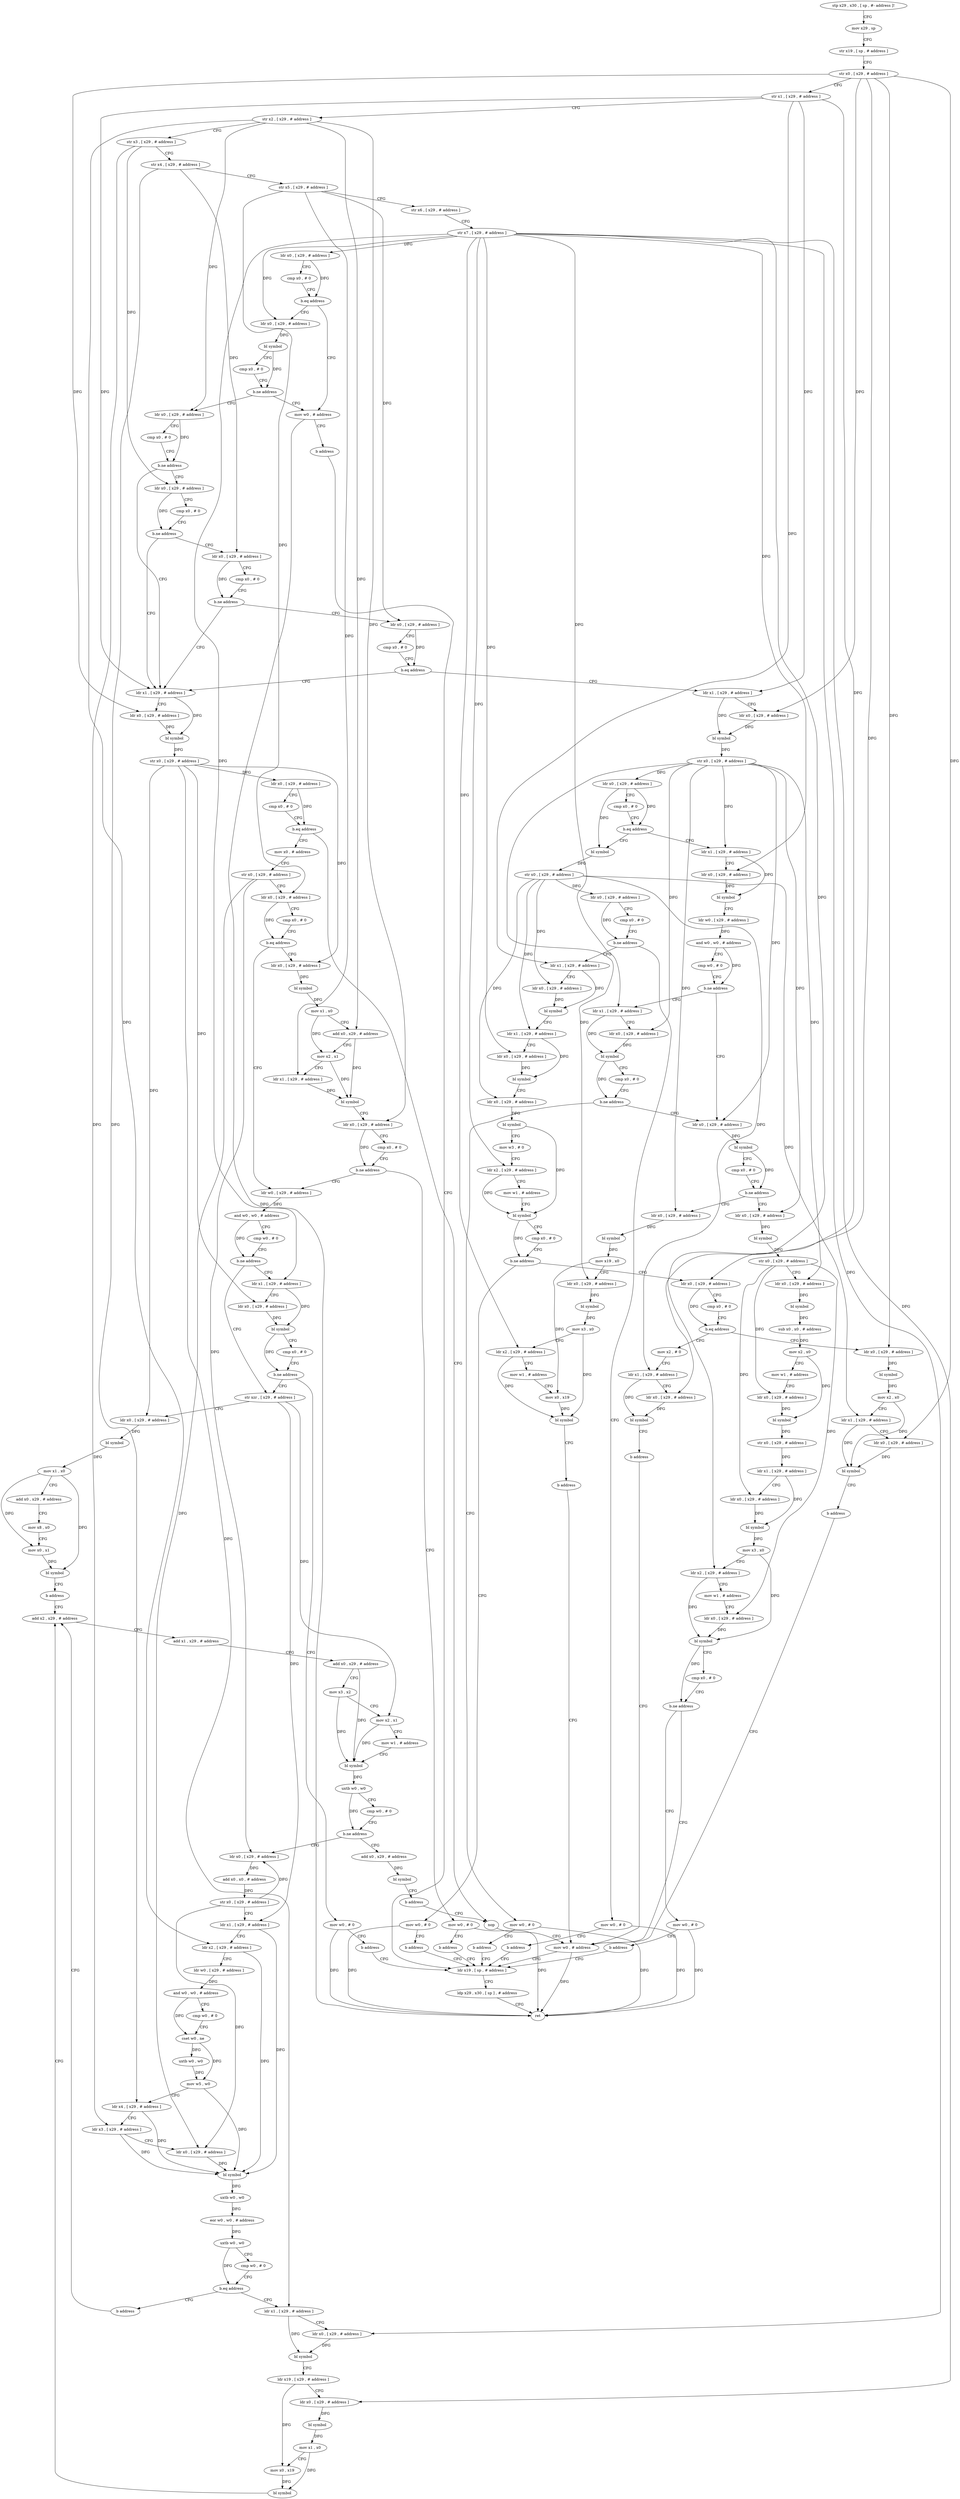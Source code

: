 digraph "func" {
"111676" [label = "stp x29 , x30 , [ sp , #- address ]!" ]
"111680" [label = "mov x29 , sp" ]
"111684" [label = "str x19 , [ sp , # address ]" ]
"111688" [label = "str x0 , [ x29 , # address ]" ]
"111692" [label = "str x1 , [ x29 , # address ]" ]
"111696" [label = "str x2 , [ x29 , # address ]" ]
"111700" [label = "str x3 , [ x29 , # address ]" ]
"111704" [label = "str x4 , [ x29 , # address ]" ]
"111708" [label = "str x5 , [ x29 , # address ]" ]
"111712" [label = "str x6 , [ x29 , # address ]" ]
"111716" [label = "str x7 , [ x29 , # address ]" ]
"111720" [label = "ldr x0 , [ x29 , # address ]" ]
"111724" [label = "cmp x0 , # 0" ]
"111728" [label = "b.eq address" ]
"111748" [label = "mov w0 , # address" ]
"111732" [label = "ldr x0 , [ x29 , # address ]" ]
"111752" [label = "b address" ]
"112548" [label = "ldr x19 , [ sp , # address ]" ]
"111736" [label = "bl symbol" ]
"111740" [label = "cmp x0 , # 0" ]
"111744" [label = "b.ne address" ]
"111756" [label = "ldr x0 , [ x29 , # address ]" ]
"112552" [label = "ldp x29 , x30 , [ sp ] , # address" ]
"112556" [label = "ret" ]
"111760" [label = "cmp x0 , # 0" ]
"111764" [label = "b.ne address" ]
"111804" [label = "ldr x1 , [ x29 , # address ]" ]
"111768" [label = "ldr x0 , [ x29 , # address ]" ]
"111808" [label = "ldr x0 , [ x29 , # address ]" ]
"111812" [label = "bl symbol" ]
"111816" [label = "str x0 , [ x29 , # address ]" ]
"111820" [label = "ldr x0 , [ x29 , # address ]" ]
"111824" [label = "cmp x0 , # 0" ]
"111828" [label = "b.eq address" ]
"112540" [label = "nop" ]
"111832" [label = "mov x0 , # address" ]
"111772" [label = "cmp x0 , # 0" ]
"111776" [label = "b.ne address" ]
"111780" [label = "ldr x0 , [ x29 , # address ]" ]
"112544" [label = "mov w0 , # address" ]
"111836" [label = "str x0 , [ x29 , # address ]" ]
"111840" [label = "ldr x0 , [ x29 , # address ]" ]
"111844" [label = "cmp x0 , # 0" ]
"111848" [label = "b.eq address" ]
"111900" [label = "ldr w0 , [ x29 , # address ]" ]
"111852" [label = "ldr x0 , [ x29 , # address ]" ]
"111784" [label = "cmp x0 , # 0" ]
"111788" [label = "b.ne address" ]
"111792" [label = "ldr x0 , [ x29 , # address ]" ]
"111904" [label = "and w0 , w0 , # address" ]
"111908" [label = "cmp w0 , # 0" ]
"111912" [label = "b.ne address" ]
"111944" [label = "str xzr , [ x29 , # address ]" ]
"111916" [label = "ldr x1 , [ x29 , # address ]" ]
"111856" [label = "bl symbol" ]
"111860" [label = "mov x1 , x0" ]
"111864" [label = "add x0 , x29 , # address" ]
"111868" [label = "mov x2 , x1" ]
"111872" [label = "ldr x1 , [ x29 , # address ]" ]
"111876" [label = "bl symbol" ]
"111880" [label = "ldr x0 , [ x29 , # address ]" ]
"111884" [label = "cmp x0 , # 0" ]
"111888" [label = "b.ne address" ]
"111892" [label = "mov w0 , # 0" ]
"111796" [label = "cmp x0 , # 0" ]
"111800" [label = "b.eq address" ]
"112152" [label = "ldr x1 , [ x29 , # address ]" ]
"111948" [label = "ldr x0 , [ x29 , # address ]" ]
"111952" [label = "bl symbol" ]
"111956" [label = "mov x1 , x0" ]
"111960" [label = "add x0 , x29 , # address" ]
"111964" [label = "mov x8 , x0" ]
"111968" [label = "mov x0 , x1" ]
"111972" [label = "bl symbol" ]
"111976" [label = "b address" ]
"112100" [label = "add x2 , x29 , # address" ]
"111920" [label = "ldr x0 , [ x29 , # address ]" ]
"111924" [label = "bl symbol" ]
"111928" [label = "cmp x0 , # 0" ]
"111932" [label = "b.ne address" ]
"111936" [label = "mov w0 , # 0" ]
"111896" [label = "b address" ]
"112156" [label = "ldr x0 , [ x29 , # address ]" ]
"112160" [label = "bl symbol" ]
"112164" [label = "str x0 , [ x29 , # address ]" ]
"112168" [label = "ldr x0 , [ x29 , # address ]" ]
"112172" [label = "cmp x0 , # 0" ]
"112176" [label = "b.eq address" ]
"112388" [label = "bl symbol" ]
"112180" [label = "ldr x1 , [ x29 , # address ]" ]
"112104" [label = "add x1 , x29 , # address" ]
"112108" [label = "add x0 , x29 , # address" ]
"112112" [label = "mov x3 , x2" ]
"112116" [label = "mov x2 , x1" ]
"112120" [label = "mov w1 , # address" ]
"112124" [label = "bl symbol" ]
"112128" [label = "uxtb w0 , w0" ]
"112132" [label = "cmp w0 , # 0" ]
"112136" [label = "b.ne address" ]
"111980" [label = "ldr x0 , [ x29 , # address ]" ]
"112140" [label = "add x0 , x29 , # address" ]
"111940" [label = "b address" ]
"112392" [label = "str x0 , [ x29 , # address ]" ]
"112396" [label = "ldr x0 , [ x29 , # address ]" ]
"112400" [label = "cmp x0 , # 0" ]
"112404" [label = "b.ne address" ]
"112416" [label = "ldr x1 , [ x29 , # address ]" ]
"112408" [label = "mov w0 , # 0" ]
"112184" [label = "ldr x0 , [ x29 , # address ]" ]
"112188" [label = "bl symbol" ]
"112192" [label = "ldr w0 , [ x29 , # address ]" ]
"112196" [label = "and w0 , w0 , # address" ]
"112200" [label = "cmp w0 , # 0" ]
"112204" [label = "b.ne address" ]
"112236" [label = "ldr x0 , [ x29 , # address ]" ]
"112208" [label = "ldr x1 , [ x29 , # address ]" ]
"111984" [label = "add x0 , x0 , # address" ]
"111988" [label = "str x0 , [ x29 , # address ]" ]
"111992" [label = "ldr x1 , [ x29 , # address ]" ]
"111996" [label = "ldr x2 , [ x29 , # address ]" ]
"112000" [label = "ldr w0 , [ x29 , # address ]" ]
"112004" [label = "and w0 , w0 , # address" ]
"112008" [label = "cmp w0 , # 0" ]
"112012" [label = "cset w0 , ne" ]
"112016" [label = "uxtb w0 , w0" ]
"112020" [label = "mov w5 , w0" ]
"112024" [label = "ldr x4 , [ x29 , # address ]" ]
"112028" [label = "ldr x3 , [ x29 , # address ]" ]
"112032" [label = "ldr x0 , [ x29 , # address ]" ]
"112036" [label = "bl symbol" ]
"112040" [label = "uxtb w0 , w0" ]
"112044" [label = "eor w0 , w0 , # address" ]
"112048" [label = "uxtb w0 , w0" ]
"112052" [label = "cmp w0 , # 0" ]
"112056" [label = "b.eq address" ]
"112064" [label = "ldr x1 , [ x29 , # address ]" ]
"112060" [label = "b address" ]
"112144" [label = "bl symbol" ]
"112148" [label = "b address" ]
"112420" [label = "ldr x0 , [ x29 , # address ]" ]
"112424" [label = "bl symbol" ]
"112428" [label = "ldr x1 , [ x29 , # address ]" ]
"112432" [label = "ldr x0 , [ x29 , # address ]" ]
"112436" [label = "bl symbol" ]
"112440" [label = "ldr x0 , [ x29 , # address ]" ]
"112444" [label = "bl symbol" ]
"112448" [label = "mov w3 , # 0" ]
"112452" [label = "ldr x2 , [ x29 , # address ]" ]
"112456" [label = "mov w1 , # address" ]
"112460" [label = "bl symbol" ]
"112464" [label = "cmp x0 , # 0" ]
"112468" [label = "b.ne address" ]
"112480" [label = "ldr x0 , [ x29 , # address ]" ]
"112472" [label = "mov w0 , # 0" ]
"112412" [label = "b address" ]
"112240" [label = "bl symbol" ]
"112244" [label = "cmp x0 , # 0" ]
"112248" [label = "b.ne address" ]
"112296" [label = "ldr x0 , [ x29 , # address ]" ]
"112252" [label = "ldr x0 , [ x29 , # address ]" ]
"112212" [label = "ldr x0 , [ x29 , # address ]" ]
"112216" [label = "bl symbol" ]
"112220" [label = "cmp x0 , # 0" ]
"112224" [label = "b.ne address" ]
"112228" [label = "mov w0 , # 0" ]
"112068" [label = "ldr x0 , [ x29 , # address ]" ]
"112072" [label = "bl symbol" ]
"112076" [label = "ldr x19 , [ x29 , # address ]" ]
"112080" [label = "ldr x0 , [ x29 , # address ]" ]
"112084" [label = "bl symbol" ]
"112088" [label = "mov x1 , x0" ]
"112092" [label = "mov x0 , x19" ]
"112096" [label = "bl symbol" ]
"112484" [label = "cmp x0 , # 0" ]
"112488" [label = "b.eq address" ]
"112520" [label = "mov x2 , # 0" ]
"112492" [label = "ldr x0 , [ x29 , # address ]" ]
"112476" [label = "b address" ]
"112300" [label = "bl symbol" ]
"112304" [label = "str x0 , [ x29 , # address ]" ]
"112308" [label = "ldr x0 , [ x29 , # address ]" ]
"112312" [label = "bl symbol" ]
"112316" [label = "sub x0 , x0 , # address" ]
"112320" [label = "mov x2 , x0" ]
"112324" [label = "mov w1 , # address" ]
"112328" [label = "ldr x0 , [ x29 , # address ]" ]
"112332" [label = "bl symbol" ]
"112336" [label = "str x0 , [ x29 , # address ]" ]
"112340" [label = "ldr x1 , [ x29 , # address ]" ]
"112344" [label = "ldr x0 , [ x29 , # address ]" ]
"112348" [label = "bl symbol" ]
"112352" [label = "mov x3 , x0" ]
"112356" [label = "ldr x2 , [ x29 , # address ]" ]
"112360" [label = "mov w1 , # address" ]
"112364" [label = "ldr x0 , [ x29 , # address ]" ]
"112368" [label = "bl symbol" ]
"112372" [label = "cmp x0 , # 0" ]
"112376" [label = "b.ne address" ]
"112380" [label = "mov w0 , # 0" ]
"112256" [label = "bl symbol" ]
"112260" [label = "mov x19 , x0" ]
"112264" [label = "ldr x0 , [ x29 , # address ]" ]
"112268" [label = "bl symbol" ]
"112272" [label = "mov x3 , x0" ]
"112276" [label = "ldr x2 , [ x29 , # address ]" ]
"112280" [label = "mov w1 , # address" ]
"112284" [label = "mov x0 , x19" ]
"112288" [label = "bl symbol" ]
"112292" [label = "b address" ]
"112232" [label = "b address" ]
"112524" [label = "ldr x1 , [ x29 , # address ]" ]
"112528" [label = "ldr x0 , [ x29 , # address ]" ]
"112532" [label = "bl symbol" ]
"112536" [label = "b address" ]
"112496" [label = "bl symbol" ]
"112500" [label = "mov x2 , x0" ]
"112504" [label = "ldr x1 , [ x29 , # address ]" ]
"112508" [label = "ldr x0 , [ x29 , # address ]" ]
"112512" [label = "bl symbol" ]
"112516" [label = "b address" ]
"112384" [label = "b address" ]
"111676" -> "111680" [ label = "CFG" ]
"111680" -> "111684" [ label = "CFG" ]
"111684" -> "111688" [ label = "CFG" ]
"111688" -> "111692" [ label = "CFG" ]
"111688" -> "111808" [ label = "DFG" ]
"111688" -> "112156" [ label = "DFG" ]
"111688" -> "112528" [ label = "DFG" ]
"111688" -> "112492" [ label = "DFG" ]
"111688" -> "112508" [ label = "DFG" ]
"111692" -> "111696" [ label = "CFG" ]
"111692" -> "111804" [ label = "DFG" ]
"111692" -> "112152" [ label = "DFG" ]
"111692" -> "112416" [ label = "DFG" ]
"111692" -> "112480" [ label = "DFG" ]
"111696" -> "111700" [ label = "CFG" ]
"111696" -> "111756" [ label = "DFG" ]
"111696" -> "111880" [ label = "DFG" ]
"111696" -> "111996" [ label = "DFG" ]
"111696" -> "111864" [ label = "DFG" ]
"111700" -> "111704" [ label = "CFG" ]
"111700" -> "111768" [ label = "DFG" ]
"111700" -> "112028" [ label = "DFG" ]
"111704" -> "111708" [ label = "CFG" ]
"111704" -> "111780" [ label = "DFG" ]
"111704" -> "112024" [ label = "DFG" ]
"111708" -> "111712" [ label = "CFG" ]
"111708" -> "111840" [ label = "DFG" ]
"111708" -> "111872" [ label = "DFG" ]
"111708" -> "111792" [ label = "DFG" ]
"111712" -> "111716" [ label = "CFG" ]
"111716" -> "111720" [ label = "DFG" ]
"111716" -> "111732" [ label = "DFG" ]
"111716" -> "111916" [ label = "DFG" ]
"111716" -> "112184" [ label = "DFG" ]
"111716" -> "112432" [ label = "DFG" ]
"111716" -> "112452" [ label = "DFG" ]
"111716" -> "112208" [ label = "DFG" ]
"111716" -> "112356" [ label = "DFG" ]
"111716" -> "112276" [ label = "DFG" ]
"111716" -> "112068" [ label = "DFG" ]
"111716" -> "112080" [ label = "DFG" ]
"111720" -> "111724" [ label = "CFG" ]
"111720" -> "111728" [ label = "DFG" ]
"111724" -> "111728" [ label = "CFG" ]
"111728" -> "111748" [ label = "CFG" ]
"111728" -> "111732" [ label = "CFG" ]
"111748" -> "111752" [ label = "CFG" ]
"111748" -> "112556" [ label = "DFG" ]
"111732" -> "111736" [ label = "DFG" ]
"111752" -> "112548" [ label = "CFG" ]
"112548" -> "112552" [ label = "CFG" ]
"111736" -> "111740" [ label = "CFG" ]
"111736" -> "111744" [ label = "DFG" ]
"111740" -> "111744" [ label = "CFG" ]
"111744" -> "111756" [ label = "CFG" ]
"111744" -> "111748" [ label = "CFG" ]
"111756" -> "111760" [ label = "CFG" ]
"111756" -> "111764" [ label = "DFG" ]
"112552" -> "112556" [ label = "CFG" ]
"111760" -> "111764" [ label = "CFG" ]
"111764" -> "111804" [ label = "CFG" ]
"111764" -> "111768" [ label = "CFG" ]
"111804" -> "111808" [ label = "CFG" ]
"111804" -> "111812" [ label = "DFG" ]
"111768" -> "111772" [ label = "CFG" ]
"111768" -> "111776" [ label = "DFG" ]
"111808" -> "111812" [ label = "DFG" ]
"111812" -> "111816" [ label = "DFG" ]
"111816" -> "111820" [ label = "DFG" ]
"111816" -> "111852" [ label = "DFG" ]
"111816" -> "111948" [ label = "DFG" ]
"111816" -> "111920" [ label = "DFG" ]
"111816" -> "112064" [ label = "DFG" ]
"111820" -> "111824" [ label = "CFG" ]
"111820" -> "111828" [ label = "DFG" ]
"111824" -> "111828" [ label = "CFG" ]
"111828" -> "112540" [ label = "CFG" ]
"111828" -> "111832" [ label = "CFG" ]
"112540" -> "112544" [ label = "CFG" ]
"111832" -> "111836" [ label = "CFG" ]
"111772" -> "111776" [ label = "CFG" ]
"111776" -> "111804" [ label = "CFG" ]
"111776" -> "111780" [ label = "CFG" ]
"111780" -> "111784" [ label = "CFG" ]
"111780" -> "111788" [ label = "DFG" ]
"112544" -> "112548" [ label = "CFG" ]
"112544" -> "112556" [ label = "DFG" ]
"111836" -> "111840" [ label = "CFG" ]
"111836" -> "111980" [ label = "DFG" ]
"111836" -> "112032" [ label = "DFG" ]
"111840" -> "111844" [ label = "CFG" ]
"111840" -> "111848" [ label = "DFG" ]
"111844" -> "111848" [ label = "CFG" ]
"111848" -> "111900" [ label = "CFG" ]
"111848" -> "111852" [ label = "CFG" ]
"111900" -> "111904" [ label = "DFG" ]
"111852" -> "111856" [ label = "DFG" ]
"111784" -> "111788" [ label = "CFG" ]
"111788" -> "111804" [ label = "CFG" ]
"111788" -> "111792" [ label = "CFG" ]
"111792" -> "111796" [ label = "CFG" ]
"111792" -> "111800" [ label = "DFG" ]
"111904" -> "111908" [ label = "CFG" ]
"111904" -> "111912" [ label = "DFG" ]
"111908" -> "111912" [ label = "CFG" ]
"111912" -> "111944" [ label = "CFG" ]
"111912" -> "111916" [ label = "CFG" ]
"111944" -> "111948" [ label = "CFG" ]
"111944" -> "111992" [ label = "DFG" ]
"111944" -> "112116" [ label = "DFG" ]
"111916" -> "111920" [ label = "CFG" ]
"111916" -> "111924" [ label = "DFG" ]
"111856" -> "111860" [ label = "DFG" ]
"111860" -> "111864" [ label = "CFG" ]
"111860" -> "111868" [ label = "DFG" ]
"111864" -> "111868" [ label = "CFG" ]
"111864" -> "111876" [ label = "DFG" ]
"111868" -> "111872" [ label = "CFG" ]
"111868" -> "111876" [ label = "DFG" ]
"111872" -> "111876" [ label = "DFG" ]
"111876" -> "111880" [ label = "CFG" ]
"111880" -> "111884" [ label = "CFG" ]
"111880" -> "111888" [ label = "DFG" ]
"111884" -> "111888" [ label = "CFG" ]
"111888" -> "111900" [ label = "CFG" ]
"111888" -> "111892" [ label = "CFG" ]
"111892" -> "111896" [ label = "CFG" ]
"111892" -> "112556" [ label = "DFG" ]
"111796" -> "111800" [ label = "CFG" ]
"111800" -> "112152" [ label = "CFG" ]
"111800" -> "111804" [ label = "CFG" ]
"112152" -> "112156" [ label = "CFG" ]
"112152" -> "112160" [ label = "DFG" ]
"111948" -> "111952" [ label = "DFG" ]
"111952" -> "111956" [ label = "DFG" ]
"111956" -> "111960" [ label = "CFG" ]
"111956" -> "111968" [ label = "DFG" ]
"111956" -> "111972" [ label = "DFG" ]
"111960" -> "111964" [ label = "CFG" ]
"111964" -> "111968" [ label = "CFG" ]
"111968" -> "111972" [ label = "DFG" ]
"111972" -> "111976" [ label = "CFG" ]
"111976" -> "112100" [ label = "CFG" ]
"112100" -> "112104" [ label = "CFG" ]
"111920" -> "111924" [ label = "DFG" ]
"111924" -> "111928" [ label = "CFG" ]
"111924" -> "111932" [ label = "DFG" ]
"111928" -> "111932" [ label = "CFG" ]
"111932" -> "111944" [ label = "CFG" ]
"111932" -> "111936" [ label = "CFG" ]
"111936" -> "111940" [ label = "CFG" ]
"111936" -> "112556" [ label = "DFG" ]
"111896" -> "112548" [ label = "CFG" ]
"112156" -> "112160" [ label = "DFG" ]
"112160" -> "112164" [ label = "DFG" ]
"112164" -> "112168" [ label = "DFG" ]
"112164" -> "112180" [ label = "DFG" ]
"112164" -> "112236" [ label = "DFG" ]
"112164" -> "112212" [ label = "DFG" ]
"112164" -> "112296" [ label = "DFG" ]
"112164" -> "112308" [ label = "DFG" ]
"112164" -> "112252" [ label = "DFG" ]
"112164" -> "112264" [ label = "DFG" ]
"112168" -> "112172" [ label = "CFG" ]
"112168" -> "112176" [ label = "DFG" ]
"112168" -> "112388" [ label = "DFG" ]
"112172" -> "112176" [ label = "CFG" ]
"112176" -> "112388" [ label = "CFG" ]
"112176" -> "112180" [ label = "CFG" ]
"112388" -> "112392" [ label = "DFG" ]
"112180" -> "112184" [ label = "CFG" ]
"112180" -> "112188" [ label = "DFG" ]
"112104" -> "112108" [ label = "CFG" ]
"112108" -> "112112" [ label = "CFG" ]
"112108" -> "112124" [ label = "DFG" ]
"112112" -> "112116" [ label = "CFG" ]
"112112" -> "112124" [ label = "DFG" ]
"112116" -> "112120" [ label = "CFG" ]
"112116" -> "112124" [ label = "DFG" ]
"112120" -> "112124" [ label = "CFG" ]
"112124" -> "112128" [ label = "DFG" ]
"112128" -> "112132" [ label = "CFG" ]
"112128" -> "112136" [ label = "DFG" ]
"112132" -> "112136" [ label = "CFG" ]
"112136" -> "111980" [ label = "CFG" ]
"112136" -> "112140" [ label = "CFG" ]
"111980" -> "111984" [ label = "DFG" ]
"112140" -> "112144" [ label = "DFG" ]
"111940" -> "112548" [ label = "CFG" ]
"112392" -> "112396" [ label = "DFG" ]
"112392" -> "112420" [ label = "DFG" ]
"112392" -> "112428" [ label = "DFG" ]
"112392" -> "112440" [ label = "DFG" ]
"112392" -> "112524" [ label = "DFG" ]
"112392" -> "112504" [ label = "DFG" ]
"112396" -> "112400" [ label = "CFG" ]
"112396" -> "112404" [ label = "DFG" ]
"112400" -> "112404" [ label = "CFG" ]
"112404" -> "112416" [ label = "CFG" ]
"112404" -> "112408" [ label = "CFG" ]
"112416" -> "112420" [ label = "CFG" ]
"112416" -> "112424" [ label = "DFG" ]
"112408" -> "112412" [ label = "CFG" ]
"112408" -> "112556" [ label = "DFG" ]
"112184" -> "112188" [ label = "DFG" ]
"112188" -> "112192" [ label = "CFG" ]
"112192" -> "112196" [ label = "DFG" ]
"112196" -> "112200" [ label = "CFG" ]
"112196" -> "112204" [ label = "DFG" ]
"112200" -> "112204" [ label = "CFG" ]
"112204" -> "112236" [ label = "CFG" ]
"112204" -> "112208" [ label = "CFG" ]
"112236" -> "112240" [ label = "DFG" ]
"112208" -> "112212" [ label = "CFG" ]
"112208" -> "112216" [ label = "DFG" ]
"111984" -> "111988" [ label = "DFG" ]
"111988" -> "111992" [ label = "CFG" ]
"111988" -> "111980" [ label = "DFG" ]
"111988" -> "112032" [ label = "DFG" ]
"111992" -> "111996" [ label = "CFG" ]
"111992" -> "112036" [ label = "DFG" ]
"111996" -> "112000" [ label = "CFG" ]
"111996" -> "112036" [ label = "DFG" ]
"112000" -> "112004" [ label = "DFG" ]
"112004" -> "112008" [ label = "CFG" ]
"112004" -> "112012" [ label = "DFG" ]
"112008" -> "112012" [ label = "CFG" ]
"112012" -> "112016" [ label = "DFG" ]
"112012" -> "112020" [ label = "DFG" ]
"112016" -> "112020" [ label = "DFG" ]
"112020" -> "112024" [ label = "CFG" ]
"112020" -> "112036" [ label = "DFG" ]
"112024" -> "112028" [ label = "CFG" ]
"112024" -> "112036" [ label = "DFG" ]
"112028" -> "112032" [ label = "CFG" ]
"112028" -> "112036" [ label = "DFG" ]
"112032" -> "112036" [ label = "DFG" ]
"112036" -> "112040" [ label = "DFG" ]
"112040" -> "112044" [ label = "DFG" ]
"112044" -> "112048" [ label = "DFG" ]
"112048" -> "112052" [ label = "CFG" ]
"112048" -> "112056" [ label = "DFG" ]
"112052" -> "112056" [ label = "CFG" ]
"112056" -> "112064" [ label = "CFG" ]
"112056" -> "112060" [ label = "CFG" ]
"112064" -> "112068" [ label = "CFG" ]
"112064" -> "112072" [ label = "DFG" ]
"112060" -> "112100" [ label = "CFG" ]
"112144" -> "112148" [ label = "CFG" ]
"112148" -> "112540" [ label = "CFG" ]
"112420" -> "112424" [ label = "DFG" ]
"112424" -> "112428" [ label = "CFG" ]
"112428" -> "112432" [ label = "CFG" ]
"112428" -> "112436" [ label = "DFG" ]
"112432" -> "112436" [ label = "DFG" ]
"112436" -> "112440" [ label = "CFG" ]
"112440" -> "112444" [ label = "DFG" ]
"112444" -> "112448" [ label = "CFG" ]
"112444" -> "112460" [ label = "DFG" ]
"112448" -> "112452" [ label = "CFG" ]
"112452" -> "112456" [ label = "CFG" ]
"112452" -> "112460" [ label = "DFG" ]
"112456" -> "112460" [ label = "CFG" ]
"112460" -> "112464" [ label = "CFG" ]
"112460" -> "112468" [ label = "DFG" ]
"112464" -> "112468" [ label = "CFG" ]
"112468" -> "112480" [ label = "CFG" ]
"112468" -> "112472" [ label = "CFG" ]
"112480" -> "112484" [ label = "CFG" ]
"112480" -> "112488" [ label = "DFG" ]
"112472" -> "112476" [ label = "CFG" ]
"112472" -> "112556" [ label = "DFG" ]
"112412" -> "112548" [ label = "CFG" ]
"112240" -> "112244" [ label = "CFG" ]
"112240" -> "112248" [ label = "DFG" ]
"112244" -> "112248" [ label = "CFG" ]
"112248" -> "112296" [ label = "CFG" ]
"112248" -> "112252" [ label = "CFG" ]
"112296" -> "112300" [ label = "DFG" ]
"112252" -> "112256" [ label = "DFG" ]
"112212" -> "112216" [ label = "DFG" ]
"112216" -> "112220" [ label = "CFG" ]
"112216" -> "112224" [ label = "DFG" ]
"112220" -> "112224" [ label = "CFG" ]
"112224" -> "112236" [ label = "CFG" ]
"112224" -> "112228" [ label = "CFG" ]
"112228" -> "112232" [ label = "CFG" ]
"112228" -> "112556" [ label = "DFG" ]
"112068" -> "112072" [ label = "DFG" ]
"112072" -> "112076" [ label = "CFG" ]
"112076" -> "112080" [ label = "CFG" ]
"112076" -> "112092" [ label = "DFG" ]
"112080" -> "112084" [ label = "DFG" ]
"112084" -> "112088" [ label = "DFG" ]
"112088" -> "112092" [ label = "CFG" ]
"112088" -> "112096" [ label = "DFG" ]
"112092" -> "112096" [ label = "DFG" ]
"112096" -> "112100" [ label = "CFG" ]
"112484" -> "112488" [ label = "CFG" ]
"112488" -> "112520" [ label = "CFG" ]
"112488" -> "112492" [ label = "CFG" ]
"112520" -> "112524" [ label = "CFG" ]
"112492" -> "112496" [ label = "DFG" ]
"112476" -> "112548" [ label = "CFG" ]
"112300" -> "112304" [ label = "DFG" ]
"112304" -> "112308" [ label = "CFG" ]
"112304" -> "112328" [ label = "DFG" ]
"112304" -> "112344" [ label = "DFG" ]
"112304" -> "112364" [ label = "DFG" ]
"112308" -> "112312" [ label = "DFG" ]
"112312" -> "112316" [ label = "DFG" ]
"112316" -> "112320" [ label = "DFG" ]
"112320" -> "112324" [ label = "CFG" ]
"112320" -> "112332" [ label = "DFG" ]
"112324" -> "112328" [ label = "CFG" ]
"112328" -> "112332" [ label = "DFG" ]
"112332" -> "112336" [ label = "DFG" ]
"112336" -> "112340" [ label = "DFG" ]
"112340" -> "112344" [ label = "CFG" ]
"112340" -> "112348" [ label = "DFG" ]
"112344" -> "112348" [ label = "DFG" ]
"112348" -> "112352" [ label = "DFG" ]
"112352" -> "112356" [ label = "CFG" ]
"112352" -> "112368" [ label = "DFG" ]
"112356" -> "112360" [ label = "CFG" ]
"112356" -> "112368" [ label = "DFG" ]
"112360" -> "112364" [ label = "CFG" ]
"112364" -> "112368" [ label = "DFG" ]
"112368" -> "112372" [ label = "CFG" ]
"112368" -> "112376" [ label = "DFG" ]
"112372" -> "112376" [ label = "CFG" ]
"112376" -> "112544" [ label = "CFG" ]
"112376" -> "112380" [ label = "CFG" ]
"112380" -> "112384" [ label = "CFG" ]
"112380" -> "112556" [ label = "DFG" ]
"112256" -> "112260" [ label = "DFG" ]
"112260" -> "112264" [ label = "CFG" ]
"112260" -> "112284" [ label = "DFG" ]
"112264" -> "112268" [ label = "DFG" ]
"112268" -> "112272" [ label = "DFG" ]
"112272" -> "112276" [ label = "CFG" ]
"112272" -> "112288" [ label = "DFG" ]
"112276" -> "112280" [ label = "CFG" ]
"112276" -> "112288" [ label = "DFG" ]
"112280" -> "112284" [ label = "CFG" ]
"112284" -> "112288" [ label = "DFG" ]
"112288" -> "112292" [ label = "CFG" ]
"112292" -> "112544" [ label = "CFG" ]
"112232" -> "112548" [ label = "CFG" ]
"112524" -> "112528" [ label = "CFG" ]
"112524" -> "112532" [ label = "DFG" ]
"112528" -> "112532" [ label = "DFG" ]
"112532" -> "112536" [ label = "CFG" ]
"112536" -> "112544" [ label = "CFG" ]
"112496" -> "112500" [ label = "DFG" ]
"112500" -> "112504" [ label = "CFG" ]
"112500" -> "112512" [ label = "DFG" ]
"112504" -> "112508" [ label = "CFG" ]
"112504" -> "112512" [ label = "DFG" ]
"112508" -> "112512" [ label = "DFG" ]
"112512" -> "112516" [ label = "CFG" ]
"112516" -> "112544" [ label = "CFG" ]
"112384" -> "112548" [ label = "CFG" ]
}
